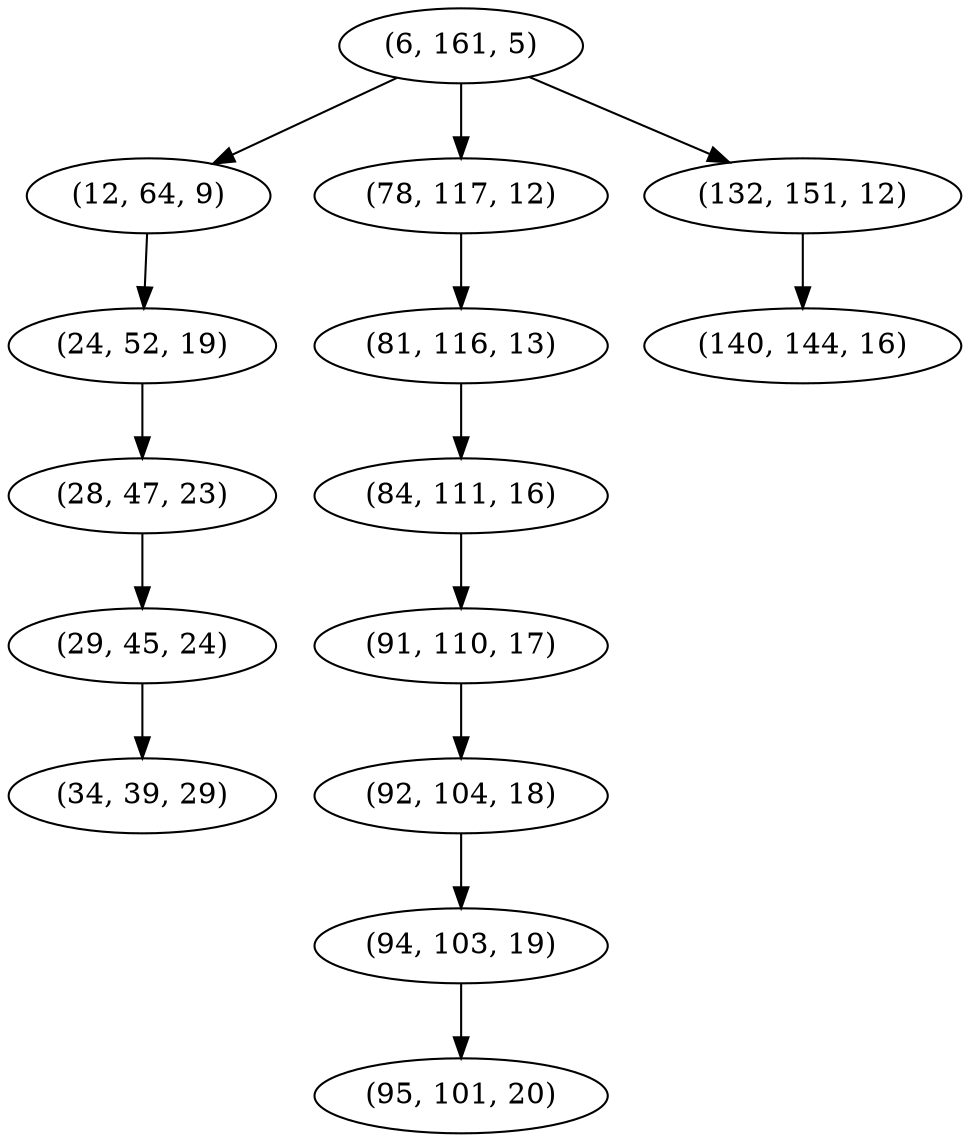 digraph tree {
    "(6, 161, 5)";
    "(12, 64, 9)";
    "(24, 52, 19)";
    "(28, 47, 23)";
    "(29, 45, 24)";
    "(34, 39, 29)";
    "(78, 117, 12)";
    "(81, 116, 13)";
    "(84, 111, 16)";
    "(91, 110, 17)";
    "(92, 104, 18)";
    "(94, 103, 19)";
    "(95, 101, 20)";
    "(132, 151, 12)";
    "(140, 144, 16)";
    "(6, 161, 5)" -> "(12, 64, 9)";
    "(6, 161, 5)" -> "(78, 117, 12)";
    "(6, 161, 5)" -> "(132, 151, 12)";
    "(12, 64, 9)" -> "(24, 52, 19)";
    "(24, 52, 19)" -> "(28, 47, 23)";
    "(28, 47, 23)" -> "(29, 45, 24)";
    "(29, 45, 24)" -> "(34, 39, 29)";
    "(78, 117, 12)" -> "(81, 116, 13)";
    "(81, 116, 13)" -> "(84, 111, 16)";
    "(84, 111, 16)" -> "(91, 110, 17)";
    "(91, 110, 17)" -> "(92, 104, 18)";
    "(92, 104, 18)" -> "(94, 103, 19)";
    "(94, 103, 19)" -> "(95, 101, 20)";
    "(132, 151, 12)" -> "(140, 144, 16)";
}
